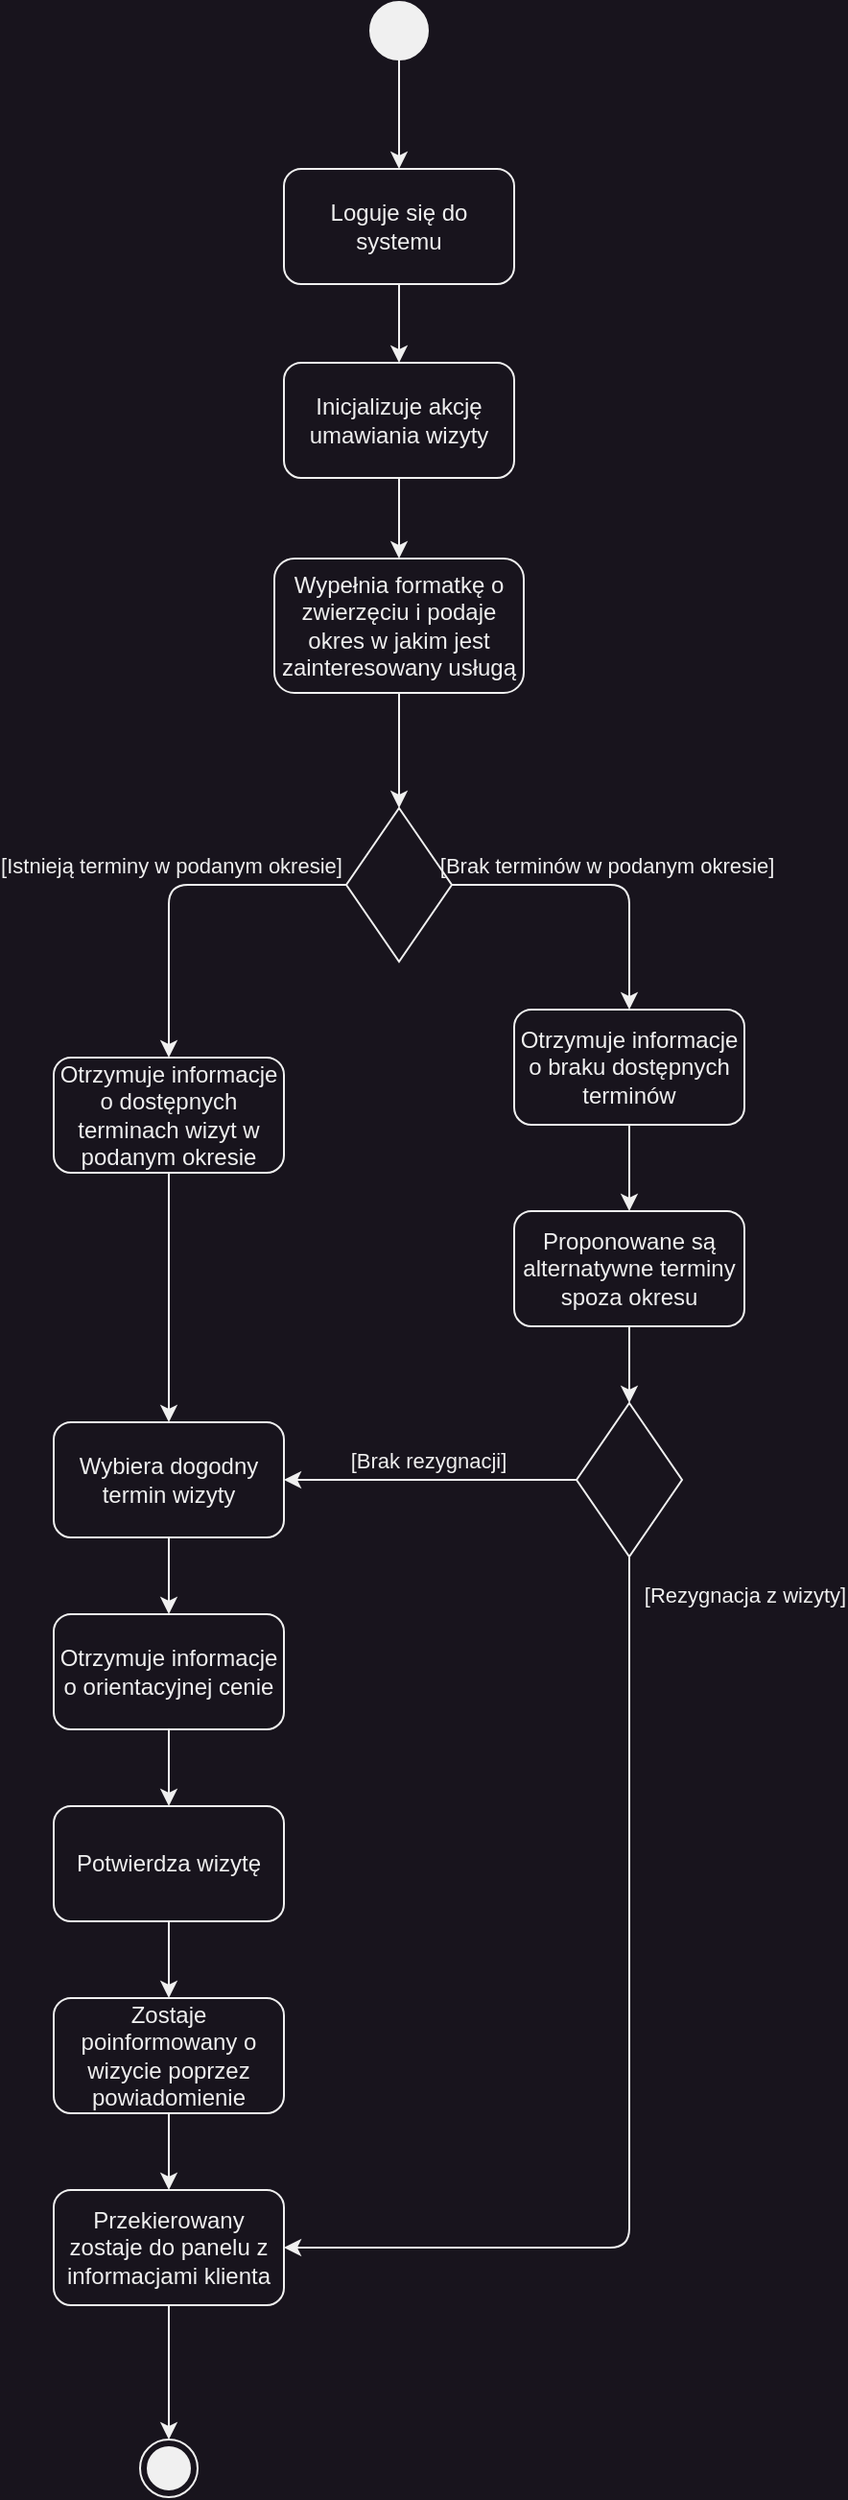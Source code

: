 <mxfile>
    <diagram id="dtou-DuBkULNYb7oxqzZ" name="Page-1">
        <mxGraphModel dx="1216" dy="792" grid="1" gridSize="10" guides="1" tooltips="1" connect="1" arrows="1" fold="1" page="1" pageScale="1" pageWidth="827" pageHeight="1169" background="#18141D" math="0" shadow="0">
            <root>
                <mxCell id="0"/>
                <mxCell id="1" parent="0"/>
                <mxCell id="4" style="edgeStyle=none;html=1;exitX=0.5;exitY=1;exitDx=0;exitDy=0;entryX=0.5;entryY=0;entryDx=0;entryDy=0;fillColor=#18141D;strokeColor=#F0F0F0;fontColor=#F0F0F0;" parent="1" source="2" target="3" edge="1">
                    <mxGeometry relative="1" as="geometry"/>
                </mxCell>
                <mxCell id="2" value="" style="ellipse;fillColor=#F0F0F0;strokeColor=#F0F0F0;fontColor=#F0F0F0;" parent="1" vertex="1">
                    <mxGeometry x="410" y="60" width="30" height="30" as="geometry"/>
                </mxCell>
                <mxCell id="6" style="edgeStyle=none;html=1;exitX=0.5;exitY=1;exitDx=0;exitDy=0;entryX=0.5;entryY=0;entryDx=0;entryDy=0;fillColor=#18141D;strokeColor=#F0F0F0;fontColor=#F0F0F0;" parent="1" source="3" target="5" edge="1">
                    <mxGeometry relative="1" as="geometry"/>
                </mxCell>
                <mxCell id="3" value="Loguje się do systemu" style="rounded=1;whiteSpace=wrap;html=1;fillColor=#18141D;strokeColor=#F0F0F0;fontColor=#F0F0F0;" parent="1" vertex="1">
                    <mxGeometry x="365" y="147" width="120" height="60" as="geometry"/>
                </mxCell>
                <mxCell id="8" style="edgeStyle=none;html=1;exitX=0.5;exitY=1;exitDx=0;exitDy=0;fillColor=#18141D;strokeColor=#F0F0F0;fontColor=#F0F0F0;" parent="1" source="5" target="7" edge="1">
                    <mxGeometry relative="1" as="geometry"/>
                </mxCell>
                <mxCell id="5" value="Inicjalizuje akcję umawiania wizyty" style="rounded=1;whiteSpace=wrap;html=1;fillColor=#18141D;strokeColor=#F0F0F0;fontColor=#F0F0F0;" parent="1" vertex="1">
                    <mxGeometry x="365" y="248" width="120" height="60" as="geometry"/>
                </mxCell>
                <mxCell id="11" style="edgeStyle=none;html=1;exitX=0.5;exitY=1;exitDx=0;exitDy=0;entryX=0.5;entryY=0;entryDx=0;entryDy=0;fillColor=#18141D;strokeColor=#F0F0F0;fontColor=#F0F0F0;" parent="1" source="7" target="10" edge="1">
                    <mxGeometry relative="1" as="geometry"/>
                </mxCell>
                <mxCell id="7" value="Wypełnia formatkę o zwierzęciu i podaje okres w jakim jest zainteresowany usługą" style="rounded=1;whiteSpace=wrap;html=1;fillColor=#18141D;strokeColor=#F0F0F0;fontColor=#F0F0F0;" parent="1" vertex="1">
                    <mxGeometry x="360" y="350" width="130" height="70" as="geometry"/>
                </mxCell>
                <mxCell id="23" style="edgeStyle=none;html=1;exitX=0.5;exitY=1;exitDx=0;exitDy=0;fillColor=#18141D;strokeColor=#F0F0F0;fontColor=#F0F0F0;" parent="1" source="9" target="22" edge="1">
                    <mxGeometry relative="1" as="geometry"/>
                </mxCell>
                <mxCell id="9" value="Otrzymuje informacje o dostępnych terminach wizyt w podanym okresie" style="rounded=1;whiteSpace=wrap;html=1;fillColor=#18141D;strokeColor=#F0F0F0;fontColor=#F0F0F0;" parent="1" vertex="1">
                    <mxGeometry x="245" y="610" width="120" height="60" as="geometry"/>
                </mxCell>
                <mxCell id="12" style="edgeStyle=none;html=1;exitX=0;exitY=0.5;exitDx=0;exitDy=0;entryX=0.5;entryY=0;entryDx=0;entryDy=0;fillColor=#18141D;strokeColor=#F0F0F0;fontColor=#F0F0F0;" parent="1" source="10" target="9" edge="1">
                    <mxGeometry relative="1" as="geometry">
                        <Array as="points">
                            <mxPoint x="305" y="520"/>
                        </Array>
                    </mxGeometry>
                </mxCell>
                <mxCell id="15" value="[Istnieją terminy w podanym okresie]" style="edgeLabel;html=1;align=center;verticalAlign=middle;resizable=0;points=[];fillColor=#18141D;strokeColor=#F0F0F0;labelBackgroundColor=none;fontColor=#F0F0F0;" parent="12" vertex="1" connectable="0">
                    <mxGeometry x="-0.296" y="2" relative="1" as="geometry">
                        <mxPoint x="-28" y="-12" as="offset"/>
                    </mxGeometry>
                </mxCell>
                <mxCell id="10" value="" style="rhombus;whiteSpace=wrap;html=1;fillColor=#18141D;strokeColor=#F0F0F0;fontColor=#F0F0F0;" parent="1" vertex="1">
                    <mxGeometry x="397.5" y="480" width="55" height="80" as="geometry"/>
                </mxCell>
                <mxCell id="13" style="edgeStyle=none;html=1;exitX=0;exitY=0.5;exitDx=0;exitDy=0;entryX=0.5;entryY=0;entryDx=0;entryDy=0;fillColor=#18141D;strokeColor=#F0F0F0;fontColor=#F0F0F0;" parent="1" target="14" edge="1">
                    <mxGeometry relative="1" as="geometry">
                        <mxPoint x="452.5" y="520" as="sourcePoint"/>
                        <mxPoint x="545" y="610" as="targetPoint"/>
                        <Array as="points">
                            <mxPoint x="545" y="520"/>
                        </Array>
                    </mxGeometry>
                </mxCell>
                <mxCell id="16" value="[Brak terminów w podanym okresie]" style="edgeLabel;html=1;align=center;verticalAlign=middle;resizable=0;points=[];fillColor=#18141D;strokeColor=#F0F0F0;labelBackgroundColor=none;fontColor=#F0F0F0;" parent="13" vertex="1" connectable="0">
                    <mxGeometry x="-0.413" y="1" relative="1" as="geometry">
                        <mxPoint x="34" y="-9" as="offset"/>
                    </mxGeometry>
                </mxCell>
                <mxCell id="18" style="edgeStyle=none;html=1;exitX=0.5;exitY=1;exitDx=0;exitDy=0;entryX=0.5;entryY=0;entryDx=0;entryDy=0;fillColor=#18141D;strokeColor=#F0F0F0;fontColor=#F0F0F0;" parent="1" source="14" target="17" edge="1">
                    <mxGeometry relative="1" as="geometry"/>
                </mxCell>
                <mxCell id="14" value="Otrzymuje informacje o braku dostępnych terminów" style="rounded=1;whiteSpace=wrap;html=1;fillColor=#18141D;strokeColor=#F0F0F0;fontColor=#F0F0F0;" parent="1" vertex="1">
                    <mxGeometry x="485" y="585" width="120" height="60" as="geometry"/>
                </mxCell>
                <mxCell id="21" style="edgeStyle=none;html=1;exitX=0.5;exitY=1;exitDx=0;exitDy=0;entryX=0.5;entryY=0;entryDx=0;entryDy=0;fillColor=#18141D;strokeColor=#F0F0F0;fontColor=#F0F0F0;" parent="1" source="17" target="20" edge="1">
                    <mxGeometry relative="1" as="geometry"/>
                </mxCell>
                <mxCell id="17" value="Proponowane są alternatywne terminy spoza okresu" style="rounded=1;whiteSpace=wrap;html=1;fillColor=#18141D;strokeColor=#F0F0F0;fontColor=#F0F0F0;" parent="1" vertex="1">
                    <mxGeometry x="485" y="690" width="120" height="60" as="geometry"/>
                </mxCell>
                <mxCell id="24" style="edgeStyle=none;html=1;exitX=0;exitY=0.5;exitDx=0;exitDy=0;entryX=1;entryY=0.5;entryDx=0;entryDy=0;fillColor=#18141D;strokeColor=#F0F0F0;fontColor=#F0F0F0;" parent="1" source="20" target="22" edge="1">
                    <mxGeometry relative="1" as="geometry"/>
                </mxCell>
                <mxCell id="25" value="[Brak rezygnacji]" style="edgeLabel;html=1;align=center;verticalAlign=middle;resizable=0;points=[];fillColor=#18141D;strokeColor=#F0F0F0;labelBackgroundColor=none;fontColor=#F0F0F0;" parent="24" vertex="1" connectable="0">
                    <mxGeometry x="-0.222" y="1" relative="1" as="geometry">
                        <mxPoint x="-18" y="-11" as="offset"/>
                    </mxGeometry>
                </mxCell>
                <mxCell id="33" style="edgeStyle=none;html=1;exitX=0.5;exitY=1;exitDx=0;exitDy=0;entryX=1;entryY=0.5;entryDx=0;entryDy=0;fillColor=#18141D;strokeColor=#F0F0F0;fontColor=#F0F0F0;" parent="1" source="20" target="29" edge="1">
                    <mxGeometry relative="1" as="geometry">
                        <Array as="points">
                            <mxPoint x="545" y="1230"/>
                        </Array>
                    </mxGeometry>
                </mxCell>
                <mxCell id="35" value="[Rezygnacja z wizyty]" style="edgeLabel;html=1;align=center;verticalAlign=middle;resizable=0;points=[];fillColor=#18141D;strokeColor=#F0F0F0;labelBackgroundColor=none;fontColor=#F0F0F0;" parent="33" vertex="1" connectable="0">
                    <mxGeometry x="-0.534" y="2" relative="1" as="geometry">
                        <mxPoint x="58" y="-106" as="offset"/>
                    </mxGeometry>
                </mxCell>
                <mxCell id="20" value="" style="rhombus;whiteSpace=wrap;html=1;fillColor=#18141D;strokeColor=#F0F0F0;fontColor=#F0F0F0;" parent="1" vertex="1">
                    <mxGeometry x="517.5" y="790" width="55" height="80" as="geometry"/>
                </mxCell>
                <mxCell id="30" style="edgeStyle=none;html=1;exitX=0.5;exitY=1;exitDx=0;exitDy=0;entryX=0.5;entryY=0;entryDx=0;entryDy=0;fillColor=#18141D;strokeColor=#F0F0F0;fontColor=#F0F0F0;" parent="1" source="22" target="26" edge="1">
                    <mxGeometry relative="1" as="geometry"/>
                </mxCell>
                <mxCell id="22" value="Wybiera dogodny termin wizyty" style="rounded=1;whiteSpace=wrap;html=1;fillColor=#18141D;strokeColor=#F0F0F0;fontColor=#F0F0F0;" parent="1" vertex="1">
                    <mxGeometry x="245" y="800" width="120" height="60" as="geometry"/>
                </mxCell>
                <mxCell id="31" style="edgeStyle=none;html=1;exitX=0.5;exitY=1;exitDx=0;exitDy=0;entryX=0.5;entryY=0;entryDx=0;entryDy=0;fillColor=#18141D;strokeColor=#F0F0F0;fontColor=#F0F0F0;" parent="1" source="26" target="27" edge="1">
                    <mxGeometry relative="1" as="geometry"/>
                </mxCell>
                <mxCell id="26" value="Otrzymuje informacje o orientacyjnej cenie" style="rounded=1;whiteSpace=wrap;html=1;fillColor=#18141D;strokeColor=#F0F0F0;fontColor=#F0F0F0;" parent="1" vertex="1">
                    <mxGeometry x="245" y="900" width="120" height="60" as="geometry"/>
                </mxCell>
                <mxCell id="32" style="edgeStyle=none;html=1;exitX=0.5;exitY=1;exitDx=0;exitDy=0;fillColor=#18141D;strokeColor=#F0F0F0;fontColor=#F0F0F0;" parent="1" source="27" target="28" edge="1">
                    <mxGeometry relative="1" as="geometry"/>
                </mxCell>
                <mxCell id="27" value="Potwierdza wizytę" style="rounded=1;whiteSpace=wrap;html=1;fillColor=#18141D;strokeColor=#F0F0F0;fontColor=#F0F0F0;" parent="1" vertex="1">
                    <mxGeometry x="245" y="1000" width="120" height="60" as="geometry"/>
                </mxCell>
                <mxCell id="34" style="edgeStyle=none;html=1;exitX=0.5;exitY=1;exitDx=0;exitDy=0;entryX=0.5;entryY=0;entryDx=0;entryDy=0;fillColor=#18141D;strokeColor=#F0F0F0;fontColor=#F0F0F0;" parent="1" source="28" target="29" edge="1">
                    <mxGeometry relative="1" as="geometry"/>
                </mxCell>
                <mxCell id="28" value="Zostaje poinformowany o wizycie poprzez powiadomienie" style="rounded=1;whiteSpace=wrap;html=1;fillColor=#18141D;strokeColor=#F0F0F0;fontColor=#F0F0F0;" parent="1" vertex="1">
                    <mxGeometry x="245" y="1100" width="120" height="60" as="geometry"/>
                </mxCell>
                <mxCell id="37" style="edgeStyle=none;html=1;exitX=0.5;exitY=1;exitDx=0;exitDy=0;entryX=0.5;entryY=0;entryDx=0;entryDy=0;fillColor=#18141D;strokeColor=#F0F0F0;fontColor=#F0F0F0;" parent="1" source="29" target="36" edge="1">
                    <mxGeometry relative="1" as="geometry"/>
                </mxCell>
                <mxCell id="29" value="Przekierowany zostaje do panelu z informacjami klienta" style="rounded=1;whiteSpace=wrap;html=1;fillColor=#18141D;strokeColor=#F0F0F0;fontColor=#F0F0F0;" parent="1" vertex="1">
                    <mxGeometry x="245" y="1200" width="120" height="60" as="geometry"/>
                </mxCell>
                <mxCell id="36" value="" style="ellipse;html=1;shape=endState;fillColor=#F0F0F0;strokeColor=#F0F0F0;fontColor=#F0F0F0;" parent="1" vertex="1">
                    <mxGeometry x="290" y="1330" width="30" height="30" as="geometry"/>
                </mxCell>
            </root>
        </mxGraphModel>
    </diagram>
</mxfile>